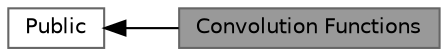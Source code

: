 digraph "Convolution Functions"
{
 // LATEX_PDF_SIZE
  bgcolor="transparent";
  edge [fontname=Helvetica,fontsize=10,labelfontname=Helvetica,labelfontsize=10];
  node [fontname=Helvetica,fontsize=10,shape=box,height=0.2,width=0.4];
  rankdir=LR;
  Node1 [id="Node000001",label="Convolution Functions",height=0.2,width=0.4,color="gray40", fillcolor="grey60", style="filled", fontcolor="black",tooltip=" "];
  Node2 [id="Node000002",label="Public",height=0.2,width=0.4,color="grey40", fillcolor="white", style="filled",URL="$group___public.html",tooltip=" "];
  Node2->Node1 [shape=plaintext, dir="back", style="solid"];
}
